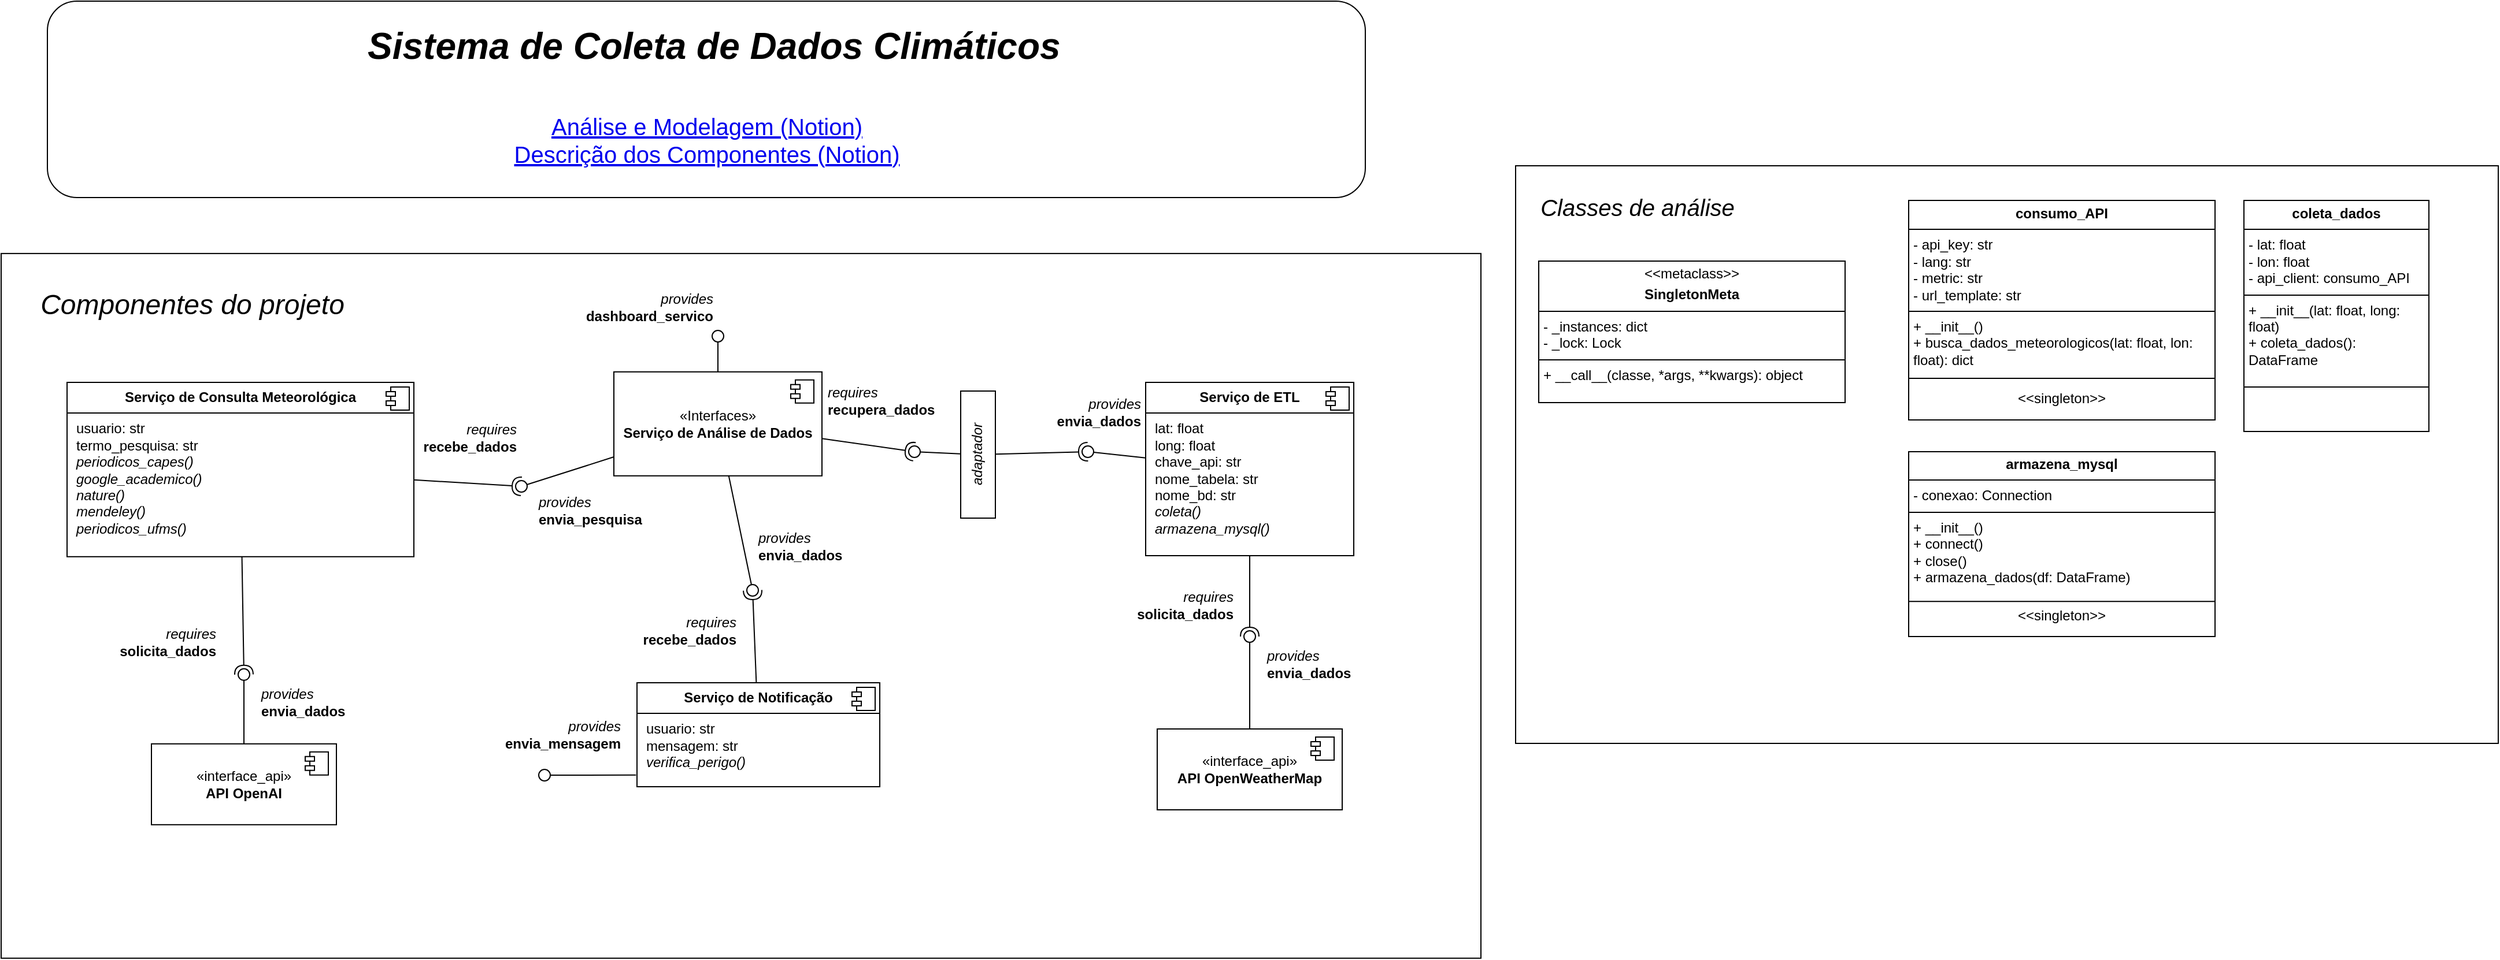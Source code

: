 <mxfile version="24.4.0" type="github">
  <diagram name="componentes" id="DkJfYMlQqM9YxGwyBqGq">
    <mxGraphModel dx="1781" dy="1750" grid="1" gridSize="10" guides="1" tooltips="1" connect="1" arrows="1" fold="1" page="1" pageScale="1" pageWidth="827" pageHeight="1169" math="0" shadow="0">
      <root>
        <mxCell id="0" />
        <mxCell id="1" parent="0" />
        <mxCell id="_5OnRm-G_WFXxfHDdo0h-55" value="" style="group;textShadow=1;" parent="1" vertex="1" connectable="0">
          <mxGeometry x="-620" y="-231.56" width="1280" height="610" as="geometry" />
        </mxCell>
        <mxCell id="_5OnRm-G_WFXxfHDdo0h-22" value="" style="rounded=0;whiteSpace=wrap;html=1;" parent="_5OnRm-G_WFXxfHDdo0h-55" vertex="1">
          <mxGeometry width="1280" height="610" as="geometry" />
        </mxCell>
        <mxCell id="oD3bYgC-L7KplqavCX0M-25" value="&lt;font style=&quot;font-size: 24px;&quot;&gt;Componentes do projeto&lt;/font&gt;" style="text;html=1;align=center;verticalAlign=middle;resizable=0;points=[];autosize=1;strokeColor=none;fillColor=none;fontStyle=2" parent="_5OnRm-G_WFXxfHDdo0h-55" vertex="1">
          <mxGeometry x="20" y="24.4" width="290" height="40" as="geometry" />
        </mxCell>
        <mxCell id="_5OnRm-G_WFXxfHDdo0h-1" value="&lt;p style=&quot;margin:0px;margin-top:6px;text-align:center;&quot;&gt;&lt;b&gt;Serviço de Consulta Meteorológica&lt;/b&gt;&lt;/p&gt;&lt;hr size=&quot;1&quot; style=&quot;border-style:solid;&quot;&gt;&lt;p style=&quot;margin:0px;margin-left:8px;&quot;&gt;usuario: str&lt;/p&gt;&lt;p style=&quot;margin:0px;margin-left:8px;&quot;&gt;termo_pesquisa: str&lt;/p&gt;&lt;p style=&quot;margin:0px;margin-left:8px;&quot;&gt;&lt;i&gt;periodicos_capes()&lt;/i&gt;&lt;/p&gt;&lt;p style=&quot;margin:0px;margin-left:8px;&quot;&gt;&lt;i&gt;google_academico()&lt;/i&gt;&lt;/p&gt;&lt;p style=&quot;margin:0px;margin-left:8px;&quot;&gt;&lt;i&gt;nature()&lt;/i&gt;&lt;/p&gt;&lt;p style=&quot;margin:0px;margin-left:8px;&quot;&gt;&lt;i&gt;mendeley()&lt;/i&gt;&lt;/p&gt;&lt;p style=&quot;margin:0px;margin-left:8px;&quot;&gt;&lt;i&gt;periodicos_ufms()&lt;/i&gt;&lt;/p&gt;" style="align=left;overflow=fill;html=1;dropTarget=0;whiteSpace=wrap;" parent="_5OnRm-G_WFXxfHDdo0h-55" vertex="1">
          <mxGeometry x="57" y="111.56" width="300" height="150.89" as="geometry" />
        </mxCell>
        <mxCell id="_5OnRm-G_WFXxfHDdo0h-2" value="" style="shape=component;jettyWidth=8;jettyHeight=4;" parent="_5OnRm-G_WFXxfHDdo0h-1" vertex="1">
          <mxGeometry x="1" width="20" height="20" relative="1" as="geometry">
            <mxPoint x="-24" y="4" as="offset" />
          </mxGeometry>
        </mxCell>
        <mxCell id="_5OnRm-G_WFXxfHDdo0h-25" value="" style="group;strokeColor=none;" parent="1" vertex="1" connectable="0">
          <mxGeometry x="690" y="-307.5" width="850" height="500" as="geometry" />
        </mxCell>
        <mxCell id="_5OnRm-G_WFXxfHDdo0h-24" value="" style="rounded=0;whiteSpace=wrap;html=1;" parent="_5OnRm-G_WFXxfHDdo0h-25" vertex="1">
          <mxGeometry width="850" height="500" as="geometry" />
        </mxCell>
        <mxCell id="oD3bYgC-L7KplqavCX0M-23" value="&lt;font style=&quot;font-size: 20px;&quot;&gt;Classes de análise&lt;/font&gt;" style="text;html=1;align=center;verticalAlign=middle;resizable=0;points=[];autosize=1;strokeColor=none;fillColor=none;fontStyle=2" parent="_5OnRm-G_WFXxfHDdo0h-25" vertex="1">
          <mxGeometry x="10" y="15" width="190" height="40" as="geometry" />
        </mxCell>
        <mxCell id="EXmDr_LhyaWMVEoEs46r-2" value="&lt;p style=&quot;margin:0px;margin-top:4px;text-align:center;&quot;&gt;&lt;b&gt;coleta_dados&lt;/b&gt;&lt;/p&gt;&lt;hr size=&quot;1&quot; style=&quot;border-style:solid;&quot;&gt;&lt;p style=&quot;margin:0px;margin-left:4px;&quot;&gt;- lat: float&lt;/p&gt;&lt;p style=&quot;margin:0px;margin-left:4px;&quot;&gt;- lon: float&lt;/p&gt;&lt;p style=&quot;margin:0px;margin-left:4px;&quot;&gt;- api_client: consumo_API&lt;/p&gt;&lt;hr size=&quot;1&quot; style=&quot;border-style:solid;&quot;&gt;&lt;p style=&quot;margin:0px;margin-left:4px;&quot;&gt;+ __init__(lat: float, long: float)&lt;/p&gt;&lt;p style=&quot;margin:0px;margin-left:4px;&quot;&gt;+ coleta_dados(): DataFrame&lt;/p&gt;" style="verticalAlign=top;align=left;overflow=fill;html=1;whiteSpace=wrap;" vertex="1" parent="_5OnRm-G_WFXxfHDdo0h-25">
          <mxGeometry x="630" y="30" width="160" height="200" as="geometry" />
        </mxCell>
        <mxCell id="EXmDr_LhyaWMVEoEs46r-3" value="&lt;p style=&quot;margin:0px;margin-top:4px;text-align:center;&quot;&gt;&amp;lt;&amp;lt;metaclass&amp;gt;&amp;gt;&lt;b&gt;&lt;br&gt;&lt;/b&gt;&lt;/p&gt;&lt;p style=&quot;margin:0px;margin-top:4px;text-align:center;&quot;&gt;&lt;b&gt;SingletonMeta&lt;/b&gt;&lt;/p&gt;&lt;hr size=&quot;1&quot; style=&quot;border-style:solid;&quot;&gt;&lt;p style=&quot;margin:0px;margin-left:4px;&quot;&gt;- _instances: dict&lt;/p&gt;&lt;p style=&quot;margin:0px;margin-left:4px;&quot;&gt;- _lock: Lock&lt;br&gt;&lt;/p&gt;&lt;hr size=&quot;1&quot; style=&quot;border-style:solid;&quot;&gt;&lt;p style=&quot;margin:0px;margin-left:4px;&quot;&gt;+ __call__(classe, *args, **kwargs): object&lt;/p&gt;" style="verticalAlign=top;align=left;overflow=fill;html=1;whiteSpace=wrap;" vertex="1" parent="_5OnRm-G_WFXxfHDdo0h-25">
          <mxGeometry x="20" y="82.5" width="265" height="122.5" as="geometry" />
        </mxCell>
        <mxCell id="EXmDr_LhyaWMVEoEs46r-6" value="" style="group" vertex="1" connectable="0" parent="_5OnRm-G_WFXxfHDdo0h-25">
          <mxGeometry x="340" y="30" width="265" height="190" as="geometry" />
        </mxCell>
        <mxCell id="oD3bYgC-L7KplqavCX0M-20" value="&lt;p style=&quot;margin:0px;margin-top:4px;text-align:center;&quot;&gt;&lt;b style=&quot;background-color: initial;&quot;&gt;consumo_API&lt;/b&gt;&lt;br&gt;&lt;/p&gt;&lt;hr size=&quot;1&quot; style=&quot;border-style:solid;&quot;&gt;&lt;p style=&quot;margin:0px;margin-left:4px;&quot;&gt;- api_key: str&lt;/p&gt;&lt;p style=&quot;margin:0px;margin-left:4px;&quot;&gt;- lang: str&lt;/p&gt;&lt;p style=&quot;margin:0px;margin-left:4px;&quot;&gt;- metric: str&lt;/p&gt;&lt;p style=&quot;margin:0px;margin-left:4px;&quot;&gt;- url_template: str&lt;/p&gt;&lt;hr size=&quot;1&quot; style=&quot;border-style:solid;&quot;&gt;&lt;p style=&quot;margin:0px;margin-left:4px;&quot;&gt;+ __init__()&lt;/p&gt;&lt;p style=&quot;margin:0px;margin-left:4px;&quot;&gt;+ busca_dados_meteorologicos(lat: float, lon: float): dict&lt;/p&gt;&lt;p style=&quot;margin:0px;margin-left:4px;&quot;&gt;&lt;br&gt;&lt;/p&gt;&lt;p style=&quot;margin: 4px 0px 0px; text-align: center;&quot;&gt;&amp;lt;&amp;lt;singleton&amp;gt;&amp;gt;&lt;b&gt;&lt;br&gt;&lt;/b&gt;&lt;/p&gt;&lt;div&gt;&lt;br&gt;&lt;/div&gt;" style="verticalAlign=top;align=left;overflow=fill;html=1;whiteSpace=wrap;" parent="EXmDr_LhyaWMVEoEs46r-6" vertex="1">
          <mxGeometry width="265" height="190" as="geometry" />
        </mxCell>
        <mxCell id="EXmDr_LhyaWMVEoEs46r-4" value="" style="line;strokeWidth=1;fillColor=none;align=left;verticalAlign=middle;spacingTop=-1;spacingLeft=3;spacingRight=3;rotatable=0;labelPosition=right;points=[];portConstraint=eastwest;strokeColor=default;" vertex="1" parent="EXmDr_LhyaWMVEoEs46r-6">
          <mxGeometry y="149.996" width="265" height="7.968" as="geometry" />
        </mxCell>
        <mxCell id="EXmDr_LhyaWMVEoEs46r-18" value="" style="group" vertex="1" connectable="0" parent="_5OnRm-G_WFXxfHDdo0h-25">
          <mxGeometry x="340" y="247.5" width="265" height="160" as="geometry" />
        </mxCell>
        <mxCell id="EXmDr_LhyaWMVEoEs46r-19" value="&lt;p style=&quot;margin:0px;margin-top:4px;text-align:center;&quot;&gt;&lt;b&gt;armazena_mysql&lt;/b&gt;&lt;br&gt;&lt;/p&gt;&lt;hr size=&quot;1&quot; style=&quot;border-style:solid;&quot;&gt;&lt;p style=&quot;margin:0px;margin-left:4px;&quot;&gt;- conexao: Connection&lt;br&gt;&lt;/p&gt;&lt;hr size=&quot;1&quot; style=&quot;border-style:solid;&quot;&gt;&lt;p style=&quot;margin:0px;margin-left:4px;&quot;&gt;+ __init__()&lt;/p&gt;&lt;p style=&quot;margin:0px;margin-left:4px;&quot;&gt;+ connect()&lt;/p&gt;&lt;p style=&quot;margin:0px;margin-left:4px;&quot;&gt;+ close()&lt;/p&gt;&lt;p style=&quot;margin:0px;margin-left:4px;&quot;&gt;+ armazena_dados(df: DataFrame)&lt;/p&gt;&lt;p style=&quot;margin:0px;margin-left:4px;&quot;&gt;&lt;br&gt;&lt;/p&gt;&lt;p style=&quot;margin: 4px 0px 0px; text-align: center;&quot;&gt;&amp;lt;&amp;lt;singleton&amp;gt;&amp;gt;&lt;b&gt;&lt;br&gt;&lt;/b&gt;&lt;/p&gt;&lt;div&gt;&lt;br&gt;&lt;/div&gt;" style="verticalAlign=top;align=left;overflow=fill;html=1;whiteSpace=wrap;" vertex="1" parent="EXmDr_LhyaWMVEoEs46r-18">
          <mxGeometry width="265" height="160" as="geometry" />
        </mxCell>
        <mxCell id="EXmDr_LhyaWMVEoEs46r-20" value="" style="line;strokeWidth=1;fillColor=none;align=left;verticalAlign=middle;spacingTop=-1;spacingLeft=3;spacingRight=3;rotatable=0;labelPosition=right;points=[];portConstraint=eastwest;strokeColor=default;" vertex="1" parent="EXmDr_LhyaWMVEoEs46r-18">
          <mxGeometry y="126.313" width="265" height="6.71" as="geometry" />
        </mxCell>
        <mxCell id="EXmDr_LhyaWMVEoEs46r-21" value="" style="line;strokeWidth=1;fillColor=none;align=left;verticalAlign=middle;spacingTop=-1;spacingLeft=3;spacingRight=3;rotatable=0;labelPosition=right;points=[];portConstraint=eastwest;strokeColor=default;" vertex="1" parent="_5OnRm-G_WFXxfHDdo0h-25">
          <mxGeometry x="630" y="187.5" width="160" height="8" as="geometry" />
        </mxCell>
        <mxCell id="oD3bYgC-L7KplqavCX0M-17" value="" style="ellipse;whiteSpace=wrap;html=1;align=center;aspect=fixed;fillColor=none;strokeColor=none;resizable=0;perimeter=centerPerimeter;rotatable=0;allowArrows=0;points=[];outlineConnect=1;" parent="1" vertex="1">
          <mxGeometry x="200" y="140.89" width="10" height="10" as="geometry" />
        </mxCell>
        <mxCell id="_5OnRm-G_WFXxfHDdo0h-16" value="" style="rounded=0;orthogonalLoop=1;jettySize=auto;html=1;endArrow=oval;endFill=0;sketch=0;sourcePerimeterSpacing=0;targetPerimeterSpacing=0;endSize=10;" parent="1" source="_5OnRm-G_WFXxfHDdo0h-42" edge="1">
          <mxGeometry relative="1" as="geometry">
            <mxPoint x="140.0" y="-10" as="sourcePoint" />
            <mxPoint x="30" y="60" as="targetPoint" />
          </mxGeometry>
        </mxCell>
        <mxCell id="_5OnRm-G_WFXxfHDdo0h-17" value="" style="rounded=0;orthogonalLoop=1;jettySize=auto;html=1;endArrow=halfCircle;endFill=0;endSize=6;strokeWidth=1;sketch=0;fontSize=12;curved=1;" parent="1" source="oD3bYgC-L7KplqavCX0M-35" edge="1">
          <mxGeometry relative="1" as="geometry">
            <mxPoint x="420" y="130" as="sourcePoint" />
            <mxPoint x="30" y="60" as="targetPoint" />
          </mxGeometry>
        </mxCell>
        <mxCell id="oD3bYgC-L7KplqavCX0M-6" value="" style="rounded=0;orthogonalLoop=1;jettySize=auto;html=1;endArrow=oval;endFill=0;sketch=0;sourcePerimeterSpacing=0;targetPerimeterSpacing=0;endSize=10;" parent="1" source="oD3bYgC-L7KplqavCX0M-18" edge="1">
          <mxGeometry relative="1" as="geometry">
            <mxPoint x="1020" y="-65.498" as="sourcePoint" />
            <mxPoint x="320" y="-60" as="targetPoint" />
          </mxGeometry>
        </mxCell>
        <mxCell id="oD3bYgC-L7KplqavCX0M-18" value="&lt;p style=&quot;margin:0px;margin-top:6px;text-align:center;&quot;&gt;&lt;b&gt;Serviço de ETL&lt;/b&gt;&lt;/p&gt;&lt;hr size=&quot;1&quot; style=&quot;border-style:solid;&quot;&gt;&lt;p style=&quot;margin:0px;margin-left:8px;&quot;&gt;lat: float&lt;/p&gt;&lt;p style=&quot;margin:0px;margin-left:8px;&quot;&gt;long: float&lt;/p&gt;&lt;p style=&quot;margin:0px;margin-left:8px;&quot;&gt;chave_api: str&lt;/p&gt;&lt;p style=&quot;margin:0px;margin-left:8px;&quot;&gt;nome_tabela: str&lt;/p&gt;&lt;p style=&quot;margin:0px;margin-left:8px;&quot;&gt;nome_bd: str&lt;/p&gt;&lt;p style=&quot;margin:0px;margin-left:8px;&quot;&gt;&lt;i&gt;coleta()&lt;/i&gt;&lt;/p&gt;&lt;p style=&quot;margin:0px;margin-left:8px;&quot;&gt;&lt;i&gt;armazena_mysql()&lt;/i&gt;&lt;/p&gt;" style="align=left;overflow=fill;html=1;dropTarget=0;whiteSpace=wrap;" parent="1" vertex="1">
          <mxGeometry x="370" y="-120" width="180" height="150" as="geometry" />
        </mxCell>
        <mxCell id="oD3bYgC-L7KplqavCX0M-19" value="" style="shape=component;jettyWidth=8;jettyHeight=4;" parent="oD3bYgC-L7KplqavCX0M-18" vertex="1">
          <mxGeometry x="1" width="20" height="20" relative="1" as="geometry">
            <mxPoint x="-24" y="4" as="offset" />
          </mxGeometry>
        </mxCell>
        <mxCell id="_5OnRm-G_WFXxfHDdo0h-29" value="" style="group;textShadow=1;textOpacity=20;" parent="1" vertex="1" connectable="0">
          <mxGeometry x="-580" y="-450" width="1140" height="170" as="geometry" />
        </mxCell>
        <mxCell id="_5OnRm-G_WFXxfHDdo0h-27" value="" style="rounded=1;whiteSpace=wrap;html=1;" parent="_5OnRm-G_WFXxfHDdo0h-29" vertex="1">
          <mxGeometry width="1140" height="170" as="geometry" />
        </mxCell>
        <mxCell id="_5OnRm-G_WFXxfHDdo0h-21" value="&lt;a href=&quot;https://budkee.notion.site/Open-Weather-Map-3b2e4e5a58ec4898ad31f94c178ca2db?pvs=4&quot; style=&quot;font-size: 20px;&quot;&gt;Análise e Modelagem (Notion)&lt;/a&gt;&lt;div style=&quot;font-size: 20px;&quot;&gt;&lt;a href=&quot;https://budkee.notion.site/Componentes-de-software-4c32db42b6584c9982c5c0b9314c788b?pvs=4&quot; style=&quot;font-size: 20px;&quot;&gt;Descrição dos Componentes (Notion)&lt;/a&gt;&lt;/div&gt;" style="text;html=1;align=center;verticalAlign=middle;resizable=0;points=[];autosize=1;strokeColor=none;fillColor=none;fontSize=20;" parent="_5OnRm-G_WFXxfHDdo0h-29" vertex="1">
          <mxGeometry x="389.997" y="90" width="360" height="60" as="geometry" />
        </mxCell>
        <mxCell id="_5OnRm-G_WFXxfHDdo0h-28" value="&lt;font style=&quot;font-size: 32px;&quot;&gt;&lt;i&gt;Sistema de Coleta de Dados Climáticos&lt;/i&gt;&lt;/font&gt;" style="text;html=1;align=left;verticalAlign=bottom;resizable=0;points=[];autosize=1;strokeColor=none;fillColor=none;fontStyle=1" parent="_5OnRm-G_WFXxfHDdo0h-29" vertex="1">
          <mxGeometry x="274.997" y="10" width="590" height="50" as="geometry" />
        </mxCell>
        <mxCell id="_5OnRm-G_WFXxfHDdo0h-12" value="" style="rounded=0;orthogonalLoop=1;jettySize=auto;html=1;endArrow=oval;endFill=0;sketch=0;sourcePerimeterSpacing=0;targetPerimeterSpacing=0;endSize=10;" parent="1" source="_5OnRm-G_WFXxfHDdo0h-42" edge="1">
          <mxGeometry relative="1" as="geometry">
            <mxPoint x="-140" y="-95.556" as="sourcePoint" />
            <mxPoint y="-160" as="targetPoint" />
          </mxGeometry>
        </mxCell>
        <mxCell id="_5OnRm-G_WFXxfHDdo0h-30" value="" style="rounded=0;orthogonalLoop=1;jettySize=auto;html=1;endArrow=halfCircle;endFill=0;endSize=6;strokeWidth=1;sketch=0;fontSize=12;curved=1;" parent="1" source="_5OnRm-G_WFXxfHDdo0h-42" edge="1">
          <mxGeometry relative="1" as="geometry">
            <mxPoint x="139.16" y="-80.62" as="sourcePoint" />
            <mxPoint x="170" y="-60" as="targetPoint" />
          </mxGeometry>
        </mxCell>
        <mxCell id="_5OnRm-G_WFXxfHDdo0h-13" value="&lt;div&gt;&lt;span style=&quot;font-weight: normal;&quot;&gt;&lt;i&gt;requires&lt;/i&gt;&lt;/span&gt;&lt;/div&gt;recupera_dados" style="text;align=left;fontStyle=1;verticalAlign=middle;spacingLeft=3;spacingRight=3;strokeColor=none;rotatable=0;points=[[0,0.5],[1,0.5]];portConstraint=eastwest;html=1;" parent="1" vertex="1">
          <mxGeometry x="90" y="-119.998" width="80" height="31.778" as="geometry" />
        </mxCell>
        <mxCell id="_5OnRm-G_WFXxfHDdo0h-11" value="&lt;div style=&quot;&quot;&gt;&lt;i style=&quot;font-weight: 400;&quot;&gt;provides&lt;/i&gt;&lt;br&gt;&lt;/div&gt;dashboard_servico" style="text;align=right;fontStyle=1;verticalAlign=middle;spacingLeft=3;spacingRight=3;strokeColor=none;rotatable=0;points=[[0,0.5],[1,0.5]];portConstraint=eastwest;html=1;" parent="1" vertex="1">
          <mxGeometry x="-130" y="-200" width="130" height="30" as="geometry" />
        </mxCell>
        <mxCell id="_5OnRm-G_WFXxfHDdo0h-36" value="" style="rounded=0;orthogonalLoop=1;jettySize=auto;html=1;endArrow=halfCircle;endFill=0;endSize=6;strokeWidth=1;sketch=0;fontSize=12;curved=1;" parent="1" source="oD3bYgC-L7KplqavCX0M-18" edge="1">
          <mxGeometry relative="1" as="geometry">
            <mxPoint x="640" y="40" as="sourcePoint" />
            <mxPoint x="460" y="100" as="targetPoint" />
          </mxGeometry>
        </mxCell>
        <mxCell id="_5OnRm-G_WFXxfHDdo0h-38" value="&lt;div&gt;&lt;span style=&quot;font-weight: normal;&quot;&gt;&lt;i&gt;provides&lt;/i&gt;&lt;/span&gt;&lt;/div&gt;envia_dados" style="text;align=right;fontStyle=1;verticalAlign=middle;spacingLeft=3;spacingRight=3;strokeColor=none;rotatable=0;points=[[0,0.5],[1,0.5]];portConstraint=eastwest;html=1;" parent="1" vertex="1">
          <mxGeometry x="260" y="-110" width="110" height="31.78" as="geometry" />
        </mxCell>
        <mxCell id="_5OnRm-G_WFXxfHDdo0h-39" value="&lt;div&gt;&lt;span style=&quot;font-weight: normal;&quot;&gt;&lt;i&gt;requires&lt;/i&gt;&lt;/span&gt;&lt;/div&gt;solicita_dados" style="text;align=right;fontStyle=1;verticalAlign=middle;spacingLeft=3;spacingRight=3;strokeColor=none;rotatable=0;points=[[0,0.5],[1,0.5]];portConstraint=eastwest;html=1;" parent="1" vertex="1">
          <mxGeometry x="370" y="57.552" width="80" height="31.778" as="geometry" />
        </mxCell>
        <mxCell id="_5OnRm-G_WFXxfHDdo0h-40" value="&lt;div&gt;&lt;span style=&quot;font-weight: normal;&quot;&gt;&lt;i&gt;provides&lt;/i&gt;&lt;/span&gt;&lt;/div&gt;envia_dados" style="text;align=left;fontStyle=1;verticalAlign=middle;spacingLeft=3;spacingRight=3;strokeColor=none;rotatable=0;points=[[0,0.5],[1,0.5]];portConstraint=eastwest;html=1;" parent="1" vertex="1">
          <mxGeometry x="30" y="6.44" width="110" height="31.78" as="geometry" />
        </mxCell>
        <mxCell id="_5OnRm-G_WFXxfHDdo0h-41" value="" style="group" parent="1" vertex="1" connectable="0">
          <mxGeometry x="-200" y="140" width="400" height="140" as="geometry" />
        </mxCell>
        <mxCell id="oD3bYgC-L7KplqavCX0M-7" value="" style="ellipse;whiteSpace=wrap;html=1;align=center;aspect=fixed;fillColor=none;strokeColor=none;resizable=0;perimeter=centerPerimeter;rotatable=0;allowArrows=0;points=[];outlineConnect=1;" parent="_5OnRm-G_WFXxfHDdo0h-41" vertex="1">
          <mxGeometry x="265" y="130" width="10" height="10" as="geometry" />
        </mxCell>
        <mxCell id="oD3bYgC-L7KplqavCX0M-35" value="&lt;p style=&quot;margin:0px;margin-top:6px;text-align:center;&quot;&gt;&lt;b&gt;Serviço de Notificação&lt;/b&gt;&lt;/p&gt;&lt;hr size=&quot;1&quot; style=&quot;border-style:solid;&quot;&gt;&lt;p style=&quot;margin:0px;margin-left:8px;&quot;&gt;usuario: str&lt;/p&gt;&lt;p style=&quot;margin:0px;margin-left:8px;&quot;&gt;mensagem: str&lt;/p&gt;&lt;p style=&quot;margin:0px;margin-left:8px;&quot;&gt;&lt;i&gt;&lt;span style=&quot;text-wrap: nowrap; background-color: initial; color: rgba(0, 0, 0, 0); font-family: monospace; font-size: 0px;&quot;&gt;%3CmxGraphModel%3E%3Croot%3E%3CmxCell%20id%3D%220%22%2F%3E%3CmxCell%20id%3D%221%22%20parent%3D%220%22%2F%3E%3CmxCell%20id%3D%222%22%20value%3D%22%26lt%3Bdiv%26gt%3B%26lt%3Bspan%20style%3D%26quot%3Bfont-weight%3A%20normal%3B%26quot%3B%26gt%3B%26lt%3Bi%26gt%3Bprovides%26lt%3B%2Fi%26gt%3B%26lt%3B%2Fspan%26gt%3B%26lt%3B%2Fdiv%26gt%3Benvia_dados%22%20style%3D%22text%3Balign%3Dleft%3BfontStyle%3D1%3BverticalAlign%3Dmiddle%3BspacingLeft%3D3%3BspacingRight%3D3%3BstrokeColor%3Dnone%3Brotatable%3D0%3Bpoints%3D%5B%5B0%2C0.5%5D%2C%5B1%2C0.5%5D%5D%3BportConstraint%3Deastwest%3Bhtml%3D1%3B%22%20vertex%3D%221%22%20parent%3D%221%22%3E%3CmxGeometry%20x%3D%22304%22%20y%3D%22-130%22%20width%3D%22110%22%20height%3D%2231.78%22%20as%3D%22geometry%22%2F%3E%3C%2FmxCell%3E%3C%2Froot%3E%3C%2FmxGraphModel%3E&lt;/span&gt;&lt;span style=&quot;text-wrap: nowrap; background-color: initial; color: rgba(0, 0, 0, 0); font-family: monospace; font-size: 0px;&quot;&gt;%3CmxGraphModel%3E%3Croot%3E%3CmxCell%20id%3D%220%22%2F%3E%3CmxCell%20id%3D%221%22%20parent%3D%220%22%2F%3E%3CmxCell%20id%3D%222%22%20value%3D%22%26lt%3Bdiv%26gt%3B%26lt%3Bspan%20style%3D%26quot%3Bfont-weight%3A%20normal%3B%26quot%3B%26gt%3B%26lt%3Bi%26gt%3Bprovides%26lt%3B%2Fi%26gt%3B%26lt%3B%2Fspan%26gt%3B%26lt%3B%2Fdiv%26gt%3Benvia_dados%22%20style%3D%22text%3Balign%3Dleft%3BfontStyle%3D1%3BverticalAlign%3Dmiddle%3BspacingLeft%3D3%3BspacingRight%3D3%3BstrokeColor%3Dnone%3Brotatable%3D0%3Bpoints%3D%5B%5B0%2C0.5%5D%2C%5B1%2C0.5%5D%5D%3BportConstraint%3Deastwest%3Bhtml%3D1%3B%22%20vertex%3D%221%22%20parent%3D%221%22%3E%3CmxGeometry%20x%3D%22304%22%20y%3D%22-130%22%20width%3D%22110%22%20height%3D%2231.78%22%20as%3D%22geometry%22%2F%3E%3C%2FmxCell%3E%3C%2Froot%3E%3C%2FmxGraphModel%3E&lt;/span&gt;&lt;span style=&quot;text-wrap: nowrap; background-color: initial;&quot;&gt;verifica_perigo()&lt;/span&gt;&lt;/i&gt;&lt;br&gt;&lt;/p&gt;" style="align=left;overflow=fill;html=1;dropTarget=0;whiteSpace=wrap;" parent="_5OnRm-G_WFXxfHDdo0h-41" vertex="1">
          <mxGeometry x="130" width="210" height="90" as="geometry" />
        </mxCell>
        <mxCell id="oD3bYgC-L7KplqavCX0M-36" value="" style="shape=component;jettyWidth=8;jettyHeight=4;" parent="oD3bYgC-L7KplqavCX0M-35" vertex="1">
          <mxGeometry x="1" width="20" height="20" relative="1" as="geometry">
            <mxPoint x="-24" y="4" as="offset" />
          </mxGeometry>
        </mxCell>
        <mxCell id="oD3bYgC-L7KplqavCX0M-38" value="&lt;div&gt;&lt;div style=&quot;&quot;&gt;&lt;span style=&quot;font-weight: normal;&quot;&gt;&lt;i&gt;provides&lt;/i&gt;&lt;/span&gt;&lt;/div&gt;&lt;div style=&quot;&quot;&gt;&lt;span style=&quot;background-color: initial;&quot;&gt;envia_mensagem&lt;/span&gt;&lt;br&gt;&lt;/div&gt;&lt;/div&gt;" style="text;align=right;fontStyle=1;verticalAlign=middle;spacingLeft=3;spacingRight=3;strokeColor=none;rotatable=0;points=[[0,0.5],[1,0.5]];portConstraint=eastwest;html=1;" parent="_5OnRm-G_WFXxfHDdo0h-41" vertex="1">
          <mxGeometry x="40" y="29.112" width="80" height="31.778" as="geometry" />
        </mxCell>
        <mxCell id="oD3bYgC-L7KplqavCX0M-39" value="" style="rounded=0;orthogonalLoop=1;jettySize=auto;html=1;endArrow=oval;endFill=0;sketch=0;sourcePerimeterSpacing=0;targetPerimeterSpacing=0;endSize=10;exitX=-0.004;exitY=0.888;exitDx=0;exitDy=0;exitPerimeter=0;" parent="_5OnRm-G_WFXxfHDdo0h-41" source="oD3bYgC-L7KplqavCX0M-35" edge="1">
          <mxGeometry relative="1" as="geometry">
            <mxPoint x="130" y="84.64" as="sourcePoint" />
            <mxPoint x="50" y="80" as="targetPoint" />
          </mxGeometry>
        </mxCell>
        <mxCell id="oD3bYgC-L7KplqavCX0M-13" value="&lt;div&gt;&lt;span style=&quot;font-weight: normal;&quot;&gt;&lt;i&gt;provides&lt;/i&gt;&lt;/span&gt;&lt;/div&gt;envia_dados" style="text;align=left;fontStyle=1;verticalAlign=middle;spacingLeft=3;spacingRight=3;strokeColor=none;rotatable=0;points=[[0,0.5],[1,0.5]];portConstraint=eastwest;html=1;" parent="1" vertex="1">
          <mxGeometry x="470" y="108.222" width="80" height="31.778" as="geometry" />
        </mxCell>
        <mxCell id="_5OnRm-G_WFXxfHDdo0h-42" value="«Interfaces»&lt;br&gt;&lt;b&gt;Serviço de Análise de Dados&lt;/b&gt;" style="html=1;dropTarget=0;whiteSpace=wrap;" parent="1" vertex="1">
          <mxGeometry x="-90" y="-129.11" width="180" height="90" as="geometry" />
        </mxCell>
        <mxCell id="_5OnRm-G_WFXxfHDdo0h-43" value="" style="shape=module;jettyWidth=8;jettyHeight=4;" parent="_5OnRm-G_WFXxfHDdo0h-42" vertex="1">
          <mxGeometry x="1" width="20" height="20" relative="1" as="geometry">
            <mxPoint x="-27" y="7" as="offset" />
          </mxGeometry>
        </mxCell>
        <mxCell id="_5OnRm-G_WFXxfHDdo0h-44" value="&lt;div&gt;&lt;span style=&quot;font-weight: normal;&quot;&gt;&lt;i&gt;requires&lt;/i&gt;&lt;/span&gt;&lt;/div&gt;recebe_dados" style="text;align=right;fontStyle=1;verticalAlign=middle;spacingLeft=3;spacingRight=3;strokeColor=none;rotatable=0;points=[[0,0.5],[1,0.5]];portConstraint=eastwest;html=1;" parent="1" vertex="1">
          <mxGeometry x="-60" y="79.112" width="80" height="31.778" as="geometry" />
        </mxCell>
        <mxCell id="_5OnRm-G_WFXxfHDdo0h-4" value="&lt;div&gt;&lt;div style=&quot;&quot;&gt;&lt;span style=&quot;font-weight: normal;&quot;&gt;&lt;i&gt;provides&lt;/i&gt;&lt;/span&gt;&lt;/div&gt;&lt;span style=&quot;&quot;&gt;&lt;/span&gt;&lt;/div&gt;envia_pesquisa" style="text;align=left;fontStyle=1;verticalAlign=middle;spacingLeft=3;spacingRight=3;strokeColor=none;rotatable=0;points=[[0,0.5],[1,0.5]];portConstraint=eastwest;html=1;" parent="1" vertex="1">
          <mxGeometry x="-160" y="-25.34" width="124" height="31.78" as="geometry" />
        </mxCell>
        <mxCell id="_5OnRm-G_WFXxfHDdo0h-8" value="" style="rounded=0;orthogonalLoop=1;jettySize=auto;html=1;endArrow=oval;endFill=0;sketch=0;sourcePerimeterSpacing=0;targetPerimeterSpacing=0;endSize=10;" parent="1" source="_5OnRm-G_WFXxfHDdo0h-42" edge="1">
          <mxGeometry relative="1" as="geometry">
            <mxPoint x="-420" y="10.21" as="sourcePoint" />
            <mxPoint x="-170" y="-30" as="targetPoint" />
          </mxGeometry>
        </mxCell>
        <mxCell id="_5OnRm-G_WFXxfHDdo0h-46" value="" style="rounded=0;orthogonalLoop=1;jettySize=auto;html=1;endArrow=halfCircle;endFill=0;endSize=6;strokeWidth=1;sketch=0;fontSize=12;curved=1;" parent="1" source="_5OnRm-G_WFXxfHDdo0h-1" edge="1">
          <mxGeometry relative="1" as="geometry">
            <mxPoint x="-123" y="84.738" as="sourcePoint" />
            <mxPoint x="-170" y="-30" as="targetPoint" />
          </mxGeometry>
        </mxCell>
        <mxCell id="_5OnRm-G_WFXxfHDdo0h-47" value="&lt;div&gt;&lt;span style=&quot;font-weight: normal;&quot;&gt;&lt;i&gt;requires&lt;/i&gt;&lt;/span&gt;&lt;/div&gt;recebe_dados" style="text;align=right;fontStyle=1;verticalAlign=middle;spacingLeft=3;spacingRight=3;strokeColor=none;rotatable=0;points=[[0,0.5],[1,0.5]];portConstraint=eastwest;html=1;" parent="1" vertex="1">
          <mxGeometry x="-250" y="-88.218" width="80" height="31.778" as="geometry" />
        </mxCell>
        <mxCell id="_5OnRm-G_WFXxfHDdo0h-49" value="" style="rounded=0;orthogonalLoop=1;jettySize=auto;html=1;endArrow=oval;endFill=0;sketch=0;sourcePerimeterSpacing=0;targetPerimeterSpacing=0;endSize=10;" parent="1" source="_5OnRm-G_WFXxfHDdo0h-50" edge="1">
          <mxGeometry relative="1" as="geometry">
            <mxPoint x="-315" y="42.894" as="sourcePoint" />
            <mxPoint x="-410" y="132.89" as="targetPoint" />
          </mxGeometry>
        </mxCell>
        <mxCell id="_5OnRm-G_WFXxfHDdo0h-50" value="«interface_api»&lt;br&gt;&lt;b&gt;API OpenAI&lt;/b&gt;" style="html=1;dropTarget=0;whiteSpace=wrap;" parent="1" vertex="1">
          <mxGeometry x="-490" y="192.89" width="160" height="70" as="geometry" />
        </mxCell>
        <mxCell id="_5OnRm-G_WFXxfHDdo0h-51" value="" style="shape=module;jettyWidth=8;jettyHeight=4;" parent="_5OnRm-G_WFXxfHDdo0h-50" vertex="1">
          <mxGeometry x="1" width="20" height="20" relative="1" as="geometry">
            <mxPoint x="-27" y="7" as="offset" />
          </mxGeometry>
        </mxCell>
        <mxCell id="_5OnRm-G_WFXxfHDdo0h-52" value="" style="rounded=0;orthogonalLoop=1;jettySize=auto;html=1;endArrow=halfCircle;endFill=0;endSize=6;strokeWidth=1;sketch=0;fontSize=12;curved=1;" parent="1" source="_5OnRm-G_WFXxfHDdo0h-1" edge="1">
          <mxGeometry relative="1" as="geometry">
            <mxPoint x="-280" y="13.89" as="sourcePoint" />
            <mxPoint x="-410" y="132.89" as="targetPoint" />
          </mxGeometry>
        </mxCell>
        <mxCell id="_5OnRm-G_WFXxfHDdo0h-53" value="&lt;div&gt;&lt;span style=&quot;font-weight: normal;&quot;&gt;&lt;i&gt;provides&lt;/i&gt;&lt;/span&gt;&lt;/div&gt;envia_dados" style="text;align=left;fontStyle=1;verticalAlign=middle;spacingLeft=3;spacingRight=3;strokeColor=none;rotatable=0;points=[[0,0.5],[1,0.5]];portConstraint=eastwest;html=1;" parent="1" vertex="1">
          <mxGeometry x="-400" y="141.112" width="80" height="31.778" as="geometry" />
        </mxCell>
        <mxCell id="_5OnRm-G_WFXxfHDdo0h-54" value="&lt;div&gt;&lt;span style=&quot;font-weight: normal;&quot;&gt;&lt;i&gt;requires&lt;/i&gt;&lt;/span&gt;&lt;/div&gt;solicita_dados" style="text;align=right;fontStyle=1;verticalAlign=middle;spacingLeft=3;spacingRight=3;strokeColor=none;rotatable=0;points=[[0,0.5],[1,0.5]];portConstraint=eastwest;html=1;" parent="1" vertex="1">
          <mxGeometry x="-510" y="89.332" width="80" height="31.778" as="geometry" />
        </mxCell>
        <mxCell id="oD3bYgC-L7KplqavCX0M-12" value="" style="rounded=0;orthogonalLoop=1;jettySize=auto;html=1;endArrow=oval;endFill=0;sketch=0;sourcePerimeterSpacing=0;targetPerimeterSpacing=0;endSize=10;" parent="1" source="_5OnRm-G_WFXxfHDdo0h-33" edge="1">
          <mxGeometry relative="1" as="geometry">
            <mxPoint x="615" y="-27.106" as="sourcePoint" />
            <mxPoint x="460" y="100" as="targetPoint" />
          </mxGeometry>
        </mxCell>
        <mxCell id="_5OnRm-G_WFXxfHDdo0h-33" value="«interface_api»&lt;br&gt;&lt;b&gt;API OpenWeatherMap&lt;/b&gt;" style="html=1;dropTarget=0;whiteSpace=wrap;" parent="1" vertex="1">
          <mxGeometry x="380" y="180" width="160" height="70" as="geometry" />
        </mxCell>
        <mxCell id="_5OnRm-G_WFXxfHDdo0h-34" value="" style="shape=module;jettyWidth=8;jettyHeight=4;" parent="_5OnRm-G_WFXxfHDdo0h-33" vertex="1">
          <mxGeometry x="1" width="20" height="20" relative="1" as="geometry">
            <mxPoint x="-27" y="7" as="offset" />
          </mxGeometry>
        </mxCell>
        <mxCell id="_5OnRm-G_WFXxfHDdo0h-64" value="" style="group" parent="1" vertex="1" connectable="0">
          <mxGeometry x="210" y="-112.5" width="30" height="110" as="geometry" />
        </mxCell>
        <mxCell id="_5OnRm-G_WFXxfHDdo0h-62" value="" style="rounded=0;whiteSpace=wrap;html=1;" parent="_5OnRm-G_WFXxfHDdo0h-64" vertex="1">
          <mxGeometry width="30" height="110" as="geometry" />
        </mxCell>
        <mxCell id="_5OnRm-G_WFXxfHDdo0h-63" value="&lt;i&gt;adaptador&lt;/i&gt;" style="text;html=1;align=center;verticalAlign=top;resizable=0;points=[];autosize=1;strokeColor=none;fillColor=none;rotation=-90;" parent="_5OnRm-G_WFXxfHDdo0h-64" vertex="1">
          <mxGeometry x="-25" y="40" width="80" height="30" as="geometry" />
        </mxCell>
        <mxCell id="_5OnRm-G_WFXxfHDdo0h-68" value="" style="rounded=0;orthogonalLoop=1;jettySize=auto;html=1;endArrow=oval;endFill=0;sketch=0;sourcePerimeterSpacing=0;targetPerimeterSpacing=0;endSize=10;" parent="1" source="_5OnRm-G_WFXxfHDdo0h-63" edge="1">
          <mxGeometry relative="1" as="geometry">
            <mxPoint x="200" y="-71.33" as="sourcePoint" />
            <mxPoint x="170" y="-60" as="targetPoint" />
          </mxGeometry>
        </mxCell>
        <mxCell id="_5OnRm-G_WFXxfHDdo0h-69" value="" style="rounded=0;orthogonalLoop=1;jettySize=auto;html=1;endArrow=halfCircle;endFill=0;endSize=6;strokeWidth=1;sketch=0;fontSize=12;curved=1;" parent="1" source="_5OnRm-G_WFXxfHDdo0h-63" edge="1">
          <mxGeometry relative="1" as="geometry">
            <mxPoint x="260" y="-36.34" as="sourcePoint" />
            <mxPoint x="320" y="-60" as="targetPoint" />
          </mxGeometry>
        </mxCell>
      </root>
    </mxGraphModel>
  </diagram>
</mxfile>

